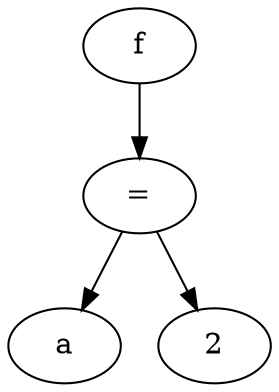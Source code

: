 # Executado assim: ./output2dot.sh 
# https://graphviz.org/doc/info/lang.html
digraph {
  x5653e63e4370 -> x5653e63e4490
  x5653e63e4490 -> x5653e63e44e0
  x5653e63e44e0 [label="a"]
  x5653e63e4490 -> x5653e63e4460
  x5653e63e4460 [label="2"]
  x5653e63e4490 [label="="]
  x5653e63e4370 [label="f"]
}
